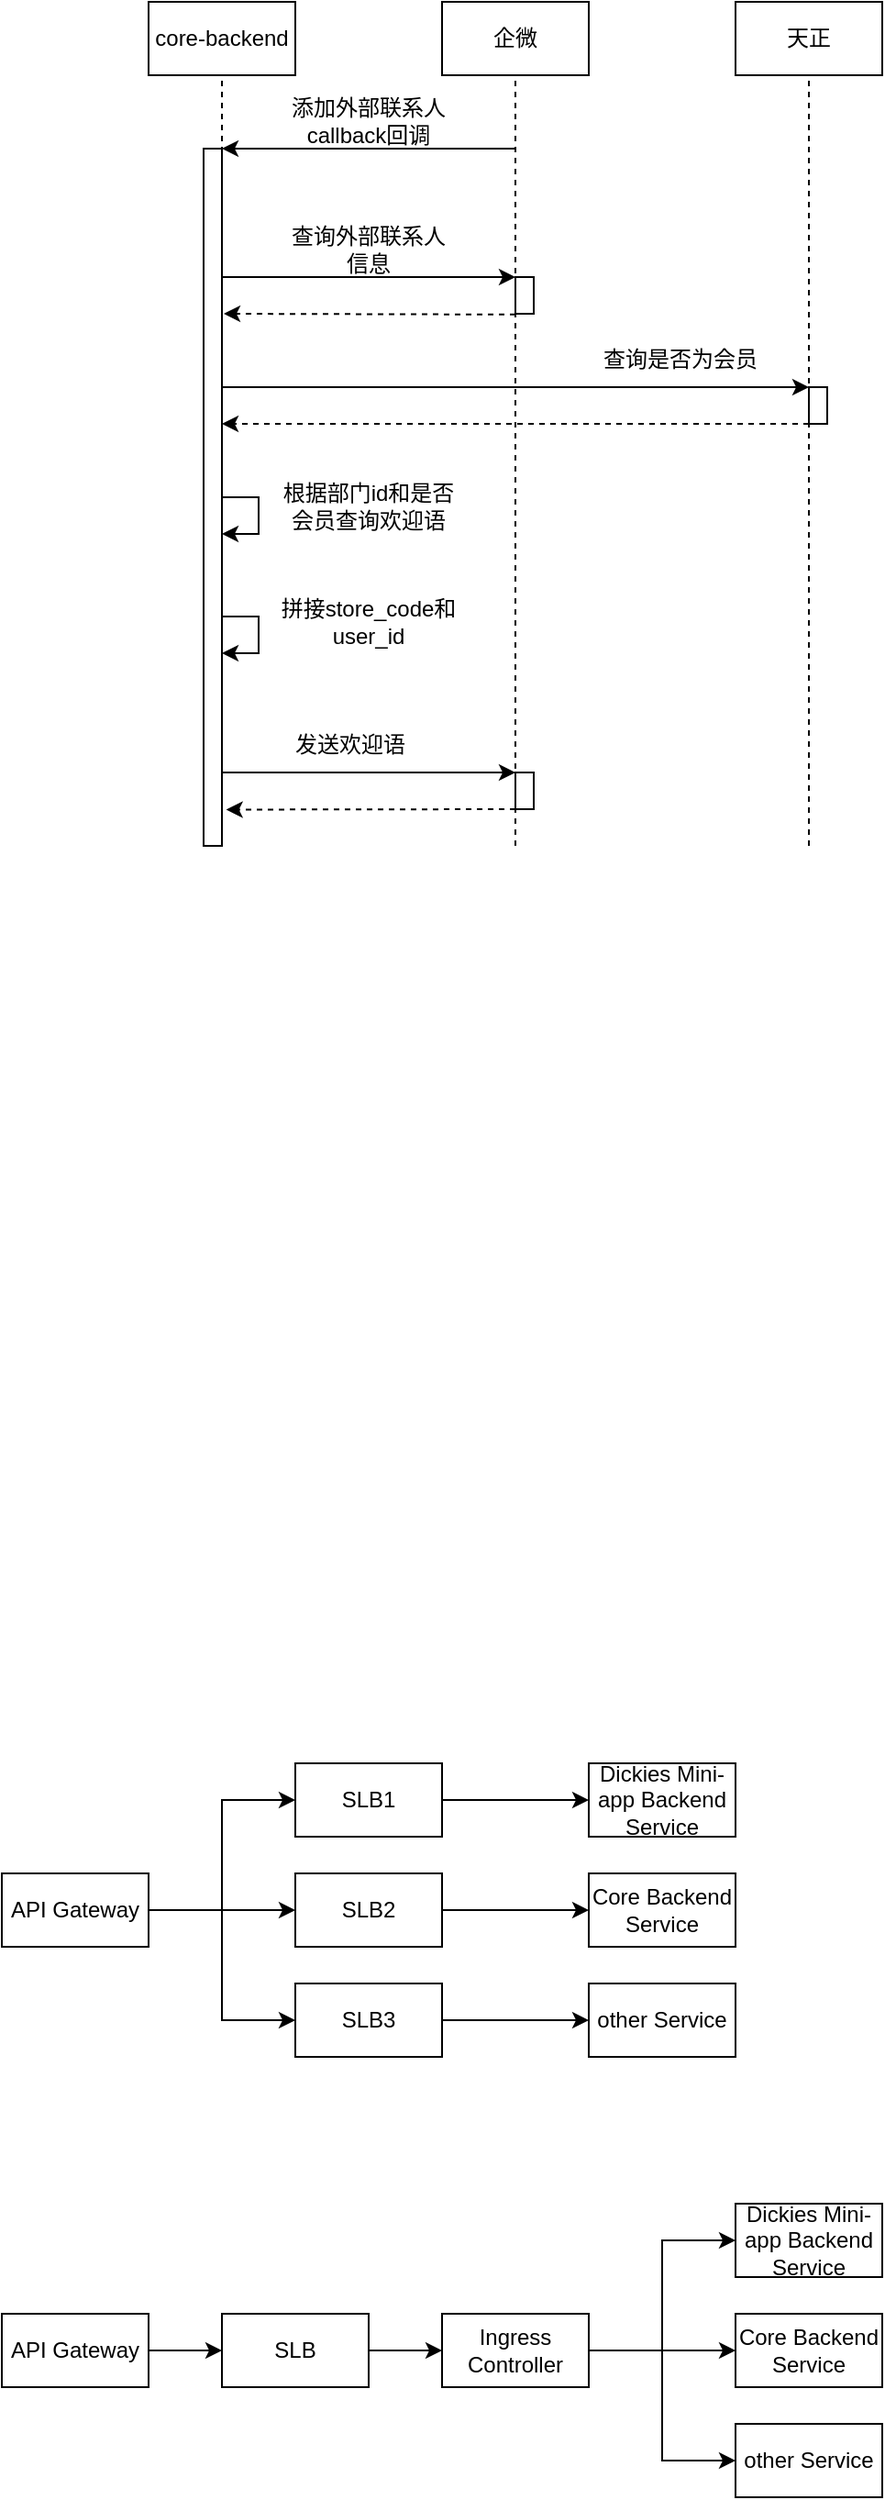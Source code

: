 <mxfile version="20.4.1" type="github">
  <diagram id="KCQneCu4ShJFoqbG489h" name="第 1 页">
    <mxGraphModel dx="880" dy="598" grid="1" gridSize="10" guides="1" tooltips="1" connect="1" arrows="1" fold="1" page="1" pageScale="1" pageWidth="827" pageHeight="1169" math="0" shadow="0">
      <root>
        <mxCell id="0" />
        <mxCell id="1" parent="0" />
        <mxCell id="XtTgDjlZ0TL9g039hwYP-12" value="core-backend" style="rounded=0;whiteSpace=wrap;html=1;" parent="1" vertex="1">
          <mxGeometry x="160" y="240" width="80" height="40" as="geometry" />
        </mxCell>
        <mxCell id="XtTgDjlZ0TL9g039hwYP-13" value="企微" style="rounded=0;whiteSpace=wrap;html=1;" parent="1" vertex="1">
          <mxGeometry x="320" y="240" width="80" height="40" as="geometry" />
        </mxCell>
        <mxCell id="XtTgDjlZ0TL9g039hwYP-14" value="天正" style="rounded=0;whiteSpace=wrap;html=1;" parent="1" vertex="1">
          <mxGeometry x="480" y="240" width="80" height="40" as="geometry" />
        </mxCell>
        <mxCell id="XtTgDjlZ0TL9g039hwYP-15" value="" style="endArrow=none;dashed=1;html=1;rounded=0;entryX=0.5;entryY=1;entryDx=0;entryDy=0;" parent="1" target="XtTgDjlZ0TL9g039hwYP-12" edge="1">
          <mxGeometry width="50" height="50" relative="1" as="geometry">
            <mxPoint x="200" y="610" as="sourcePoint" />
            <mxPoint x="210" y="430" as="targetPoint" />
          </mxGeometry>
        </mxCell>
        <mxCell id="XtTgDjlZ0TL9g039hwYP-16" value="" style="endArrow=none;dashed=1;html=1;rounded=0;entryX=0.5;entryY=1;entryDx=0;entryDy=0;" parent="1" target="XtTgDjlZ0TL9g039hwYP-13" edge="1">
          <mxGeometry width="50" height="50" relative="1" as="geometry">
            <mxPoint x="360" y="700" as="sourcePoint" />
            <mxPoint x="359.5" y="360" as="targetPoint" />
          </mxGeometry>
        </mxCell>
        <mxCell id="XtTgDjlZ0TL9g039hwYP-17" value="" style="endArrow=none;dashed=1;html=1;rounded=0;entryX=0.5;entryY=1;entryDx=0;entryDy=0;" parent="1" target="XtTgDjlZ0TL9g039hwYP-14" edge="1">
          <mxGeometry width="50" height="50" relative="1" as="geometry">
            <mxPoint x="520" y="700" as="sourcePoint" />
            <mxPoint x="519.5" y="360" as="targetPoint" />
          </mxGeometry>
        </mxCell>
        <mxCell id="XtTgDjlZ0TL9g039hwYP-18" value="" style="endArrow=classic;html=1;rounded=0;entryX=1;entryY=0;entryDx=0;entryDy=0;" parent="1" target="XtTgDjlZ0TL9g039hwYP-20" edge="1">
          <mxGeometry width="50" height="50" relative="1" as="geometry">
            <mxPoint x="360" y="320" as="sourcePoint" />
            <mxPoint x="220" y="320" as="targetPoint" />
          </mxGeometry>
        </mxCell>
        <mxCell id="XtTgDjlZ0TL9g039hwYP-19" value="添加外部联系人callback回调" style="text;html=1;strokeColor=none;fillColor=none;align=center;verticalAlign=middle;whiteSpace=wrap;rounded=0;" parent="1" vertex="1">
          <mxGeometry x="230" y="290" width="100" height="30" as="geometry" />
        </mxCell>
        <mxCell id="XtTgDjlZ0TL9g039hwYP-20" value="" style="rounded=0;whiteSpace=wrap;html=1;" parent="1" vertex="1">
          <mxGeometry x="190" y="320" width="10" height="380" as="geometry" />
        </mxCell>
        <mxCell id="XtTgDjlZ0TL9g039hwYP-47" value="查询外部联系人信息" style="text;html=1;strokeColor=none;fillColor=none;align=center;verticalAlign=middle;whiteSpace=wrap;rounded=0;" parent="1" vertex="1">
          <mxGeometry x="235" y="360" width="90" height="30" as="geometry" />
        </mxCell>
        <mxCell id="XtTgDjlZ0TL9g039hwYP-48" value="" style="endArrow=classic;html=1;rounded=0;" parent="1" edge="1">
          <mxGeometry width="50" height="50" relative="1" as="geometry">
            <mxPoint x="200" y="450" as="sourcePoint" />
            <mxPoint x="520" y="450" as="targetPoint" />
          </mxGeometry>
        </mxCell>
        <mxCell id="XtTgDjlZ0TL9g039hwYP-49" value="" style="rounded=0;whiteSpace=wrap;html=1;" parent="1" vertex="1">
          <mxGeometry x="520" y="450" width="10" height="20" as="geometry" />
        </mxCell>
        <mxCell id="XtTgDjlZ0TL9g039hwYP-50" value="查询是否为会员" style="text;html=1;strokeColor=none;fillColor=none;align=center;verticalAlign=middle;whiteSpace=wrap;rounded=0;" parent="1" vertex="1">
          <mxGeometry x="400" y="420" width="100" height="30" as="geometry" />
        </mxCell>
        <mxCell id="XtTgDjlZ0TL9g039hwYP-51" value="" style="endArrow=classic;html=1;rounded=0;dashed=1;" parent="1" edge="1">
          <mxGeometry width="50" height="50" relative="1" as="geometry">
            <mxPoint x="520" y="470" as="sourcePoint" />
            <mxPoint x="200" y="470" as="targetPoint" />
          </mxGeometry>
        </mxCell>
        <mxCell id="XtTgDjlZ0TL9g039hwYP-52" value="" style="endArrow=classic;html=1;rounded=0;" parent="1" edge="1">
          <mxGeometry width="50" height="50" relative="1" as="geometry">
            <mxPoint x="200" y="510" as="sourcePoint" />
            <mxPoint x="200" y="530.0" as="targetPoint" />
            <Array as="points">
              <mxPoint x="220" y="510" />
              <mxPoint x="220" y="530" />
            </Array>
          </mxGeometry>
        </mxCell>
        <mxCell id="XtTgDjlZ0TL9g039hwYP-53" value="根据部门id和是否会员查询欢迎语" style="text;html=1;strokeColor=none;fillColor=none;align=center;verticalAlign=middle;whiteSpace=wrap;rounded=0;" parent="1" vertex="1">
          <mxGeometry x="230" y="500" width="100" height="30" as="geometry" />
        </mxCell>
        <mxCell id="XtTgDjlZ0TL9g039hwYP-54" value="" style="endArrow=classic;html=1;rounded=0;" parent="1" edge="1">
          <mxGeometry width="50" height="50" relative="1" as="geometry">
            <mxPoint x="200" y="660" as="sourcePoint" />
            <mxPoint x="360" y="660" as="targetPoint" />
          </mxGeometry>
        </mxCell>
        <mxCell id="XtTgDjlZ0TL9g039hwYP-55" value="" style="rounded=0;whiteSpace=wrap;html=1;" parent="1" vertex="1">
          <mxGeometry x="360" y="660" width="10" height="20" as="geometry" />
        </mxCell>
        <mxCell id="XtTgDjlZ0TL9g039hwYP-56" value="发送欢迎语" style="text;html=1;strokeColor=none;fillColor=none;align=center;verticalAlign=middle;whiteSpace=wrap;rounded=0;" parent="1" vertex="1">
          <mxGeometry x="235" y="630" width="70" height="30" as="geometry" />
        </mxCell>
        <mxCell id="XtTgDjlZ0TL9g039hwYP-57" value="" style="endArrow=classic;html=1;rounded=0;" parent="1" edge="1">
          <mxGeometry width="50" height="50" relative="1" as="geometry">
            <mxPoint x="200" y="390" as="sourcePoint" />
            <mxPoint x="360" y="390" as="targetPoint" />
          </mxGeometry>
        </mxCell>
        <mxCell id="XtTgDjlZ0TL9g039hwYP-58" value="" style="endArrow=classic;html=1;rounded=0;dashed=1;exitX=0;exitY=1;exitDx=0;exitDy=0;entryX=1.233;entryY=0.948;entryDx=0;entryDy=0;entryPerimeter=0;" parent="1" source="XtTgDjlZ0TL9g039hwYP-55" target="XtTgDjlZ0TL9g039hwYP-20" edge="1">
          <mxGeometry width="50" height="50" relative="1" as="geometry">
            <mxPoint x="530" y="500.0" as="sourcePoint" />
            <mxPoint x="210" y="680" as="targetPoint" />
          </mxGeometry>
        </mxCell>
        <mxCell id="XtTgDjlZ0TL9g039hwYP-59" value="" style="endArrow=classic;html=1;rounded=0;dashed=1;exitX=0;exitY=1;exitDx=0;exitDy=0;" parent="1" edge="1">
          <mxGeometry width="50" height="50" relative="1" as="geometry">
            <mxPoint x="360" y="410.42" as="sourcePoint" />
            <mxPoint x="201" y="410" as="targetPoint" />
          </mxGeometry>
        </mxCell>
        <mxCell id="XtTgDjlZ0TL9g039hwYP-60" value="" style="rounded=0;whiteSpace=wrap;html=1;" parent="1" vertex="1">
          <mxGeometry x="360" y="390" width="10" height="20" as="geometry" />
        </mxCell>
        <mxCell id="XtTgDjlZ0TL9g039hwYP-67" value="" style="edgeStyle=orthogonalEdgeStyle;rounded=0;orthogonalLoop=1;jettySize=auto;html=1;" parent="1" source="XtTgDjlZ0TL9g039hwYP-64" target="XtTgDjlZ0TL9g039hwYP-65" edge="1">
          <mxGeometry relative="1" as="geometry" />
        </mxCell>
        <mxCell id="XtTgDjlZ0TL9g039hwYP-76" style="edgeStyle=orthogonalEdgeStyle;rounded=0;orthogonalLoop=1;jettySize=auto;html=1;exitX=1;exitY=0.5;exitDx=0;exitDy=0;entryX=0;entryY=0.5;entryDx=0;entryDy=0;" parent="1" source="XtTgDjlZ0TL9g039hwYP-64" target="XtTgDjlZ0TL9g039hwYP-74" edge="1">
          <mxGeometry relative="1" as="geometry" />
        </mxCell>
        <mxCell id="XtTgDjlZ0TL9g039hwYP-77" style="edgeStyle=orthogonalEdgeStyle;rounded=0;orthogonalLoop=1;jettySize=auto;html=1;exitX=1;exitY=0.5;exitDx=0;exitDy=0;entryX=0;entryY=0.5;entryDx=0;entryDy=0;" parent="1" source="XtTgDjlZ0TL9g039hwYP-64" target="XtTgDjlZ0TL9g039hwYP-71" edge="1">
          <mxGeometry relative="1" as="geometry" />
        </mxCell>
        <mxCell id="XtTgDjlZ0TL9g039hwYP-64" value="API Gateway" style="rounded=0;whiteSpace=wrap;html=1;" parent="1" vertex="1">
          <mxGeometry x="80" y="1260" width="80" height="40" as="geometry" />
        </mxCell>
        <mxCell id="XtTgDjlZ0TL9g039hwYP-68" value="" style="edgeStyle=orthogonalEdgeStyle;rounded=0;orthogonalLoop=1;jettySize=auto;html=1;" parent="1" source="XtTgDjlZ0TL9g039hwYP-65" target="XtTgDjlZ0TL9g039hwYP-66" edge="1">
          <mxGeometry relative="1" as="geometry" />
        </mxCell>
        <mxCell id="XtTgDjlZ0TL9g039hwYP-65" value="SLB2" style="rounded=0;whiteSpace=wrap;html=1;" parent="1" vertex="1">
          <mxGeometry x="240" y="1260" width="80" height="40" as="geometry" />
        </mxCell>
        <mxCell id="XtTgDjlZ0TL9g039hwYP-66" value="Core Backend Service" style="rounded=0;whiteSpace=wrap;html=1;" parent="1" vertex="1">
          <mxGeometry x="400" y="1260" width="80" height="40" as="geometry" />
        </mxCell>
        <mxCell id="XtTgDjlZ0TL9g039hwYP-70" value="" style="edgeStyle=orthogonalEdgeStyle;rounded=0;orthogonalLoop=1;jettySize=auto;html=1;" parent="1" source="XtTgDjlZ0TL9g039hwYP-71" target="XtTgDjlZ0TL9g039hwYP-72" edge="1">
          <mxGeometry relative="1" as="geometry" />
        </mxCell>
        <mxCell id="XtTgDjlZ0TL9g039hwYP-71" value="SLB3" style="rounded=0;whiteSpace=wrap;html=1;" parent="1" vertex="1">
          <mxGeometry x="240" y="1320" width="80" height="40" as="geometry" />
        </mxCell>
        <mxCell id="XtTgDjlZ0TL9g039hwYP-72" value="other Service" style="rounded=0;whiteSpace=wrap;html=1;" parent="1" vertex="1">
          <mxGeometry x="400" y="1320" width="80" height="40" as="geometry" />
        </mxCell>
        <mxCell id="XtTgDjlZ0TL9g039hwYP-73" value="" style="edgeStyle=orthogonalEdgeStyle;rounded=0;orthogonalLoop=1;jettySize=auto;html=1;" parent="1" source="XtTgDjlZ0TL9g039hwYP-74" target="XtTgDjlZ0TL9g039hwYP-75" edge="1">
          <mxGeometry relative="1" as="geometry" />
        </mxCell>
        <mxCell id="XtTgDjlZ0TL9g039hwYP-74" value="SLB1" style="rounded=0;whiteSpace=wrap;html=1;" parent="1" vertex="1">
          <mxGeometry x="240" y="1200" width="80" height="40" as="geometry" />
        </mxCell>
        <mxCell id="XtTgDjlZ0TL9g039hwYP-75" value="Dickies Mini-app Backend Service" style="rounded=0;whiteSpace=wrap;html=1;" parent="1" vertex="1">
          <mxGeometry x="400" y="1200" width="80" height="40" as="geometry" />
        </mxCell>
        <mxCell id="XtTgDjlZ0TL9g039hwYP-78" value="" style="edgeStyle=orthogonalEdgeStyle;rounded=0;orthogonalLoop=1;jettySize=auto;html=1;" parent="1" source="XtTgDjlZ0TL9g039hwYP-81" target="XtTgDjlZ0TL9g039hwYP-83" edge="1">
          <mxGeometry relative="1" as="geometry" />
        </mxCell>
        <mxCell id="XtTgDjlZ0TL9g039hwYP-81" value="API Gateway" style="rounded=0;whiteSpace=wrap;html=1;" parent="1" vertex="1">
          <mxGeometry x="80" y="1500" width="80" height="40" as="geometry" />
        </mxCell>
        <mxCell id="XtTgDjlZ0TL9g039hwYP-82" value="" style="edgeStyle=orthogonalEdgeStyle;rounded=0;orthogonalLoop=1;jettySize=auto;html=1;exitX=1;exitY=0.5;exitDx=0;exitDy=0;" parent="1" source="XtTgDjlZ0TL9g039hwYP-91" target="XtTgDjlZ0TL9g039hwYP-84" edge="1">
          <mxGeometry relative="1" as="geometry">
            <mxPoint x="440" y="1520" as="sourcePoint" />
          </mxGeometry>
        </mxCell>
        <mxCell id="XtTgDjlZ0TL9g039hwYP-93" style="edgeStyle=orthogonalEdgeStyle;rounded=0;orthogonalLoop=1;jettySize=auto;html=1;exitX=1;exitY=0.5;exitDx=0;exitDy=0;entryX=0;entryY=0.5;entryDx=0;entryDy=0;" parent="1" source="XtTgDjlZ0TL9g039hwYP-83" target="XtTgDjlZ0TL9g039hwYP-91" edge="1">
          <mxGeometry relative="1" as="geometry" />
        </mxCell>
        <mxCell id="XtTgDjlZ0TL9g039hwYP-83" value="SLB" style="rounded=0;whiteSpace=wrap;html=1;" parent="1" vertex="1">
          <mxGeometry x="200" y="1500" width="80" height="40" as="geometry" />
        </mxCell>
        <mxCell id="XtTgDjlZ0TL9g039hwYP-84" value="Core Backend Service" style="rounded=0;whiteSpace=wrap;html=1;" parent="1" vertex="1">
          <mxGeometry x="480" y="1500" width="80" height="40" as="geometry" />
        </mxCell>
        <mxCell id="XtTgDjlZ0TL9g039hwYP-87" value="other Service" style="rounded=0;whiteSpace=wrap;html=1;" parent="1" vertex="1">
          <mxGeometry x="480" y="1560" width="80" height="40" as="geometry" />
        </mxCell>
        <mxCell id="XtTgDjlZ0TL9g039hwYP-90" value="Dickies Mini-app Backend Service" style="rounded=0;whiteSpace=wrap;html=1;" parent="1" vertex="1">
          <mxGeometry x="480" y="1440" width="80" height="40" as="geometry" />
        </mxCell>
        <mxCell id="XtTgDjlZ0TL9g039hwYP-94" style="edgeStyle=orthogonalEdgeStyle;rounded=0;orthogonalLoop=1;jettySize=auto;html=1;exitX=1;exitY=0.5;exitDx=0;exitDy=0;entryX=0;entryY=0.5;entryDx=0;entryDy=0;" parent="1" source="XtTgDjlZ0TL9g039hwYP-91" target="XtTgDjlZ0TL9g039hwYP-90" edge="1">
          <mxGeometry relative="1" as="geometry" />
        </mxCell>
        <mxCell id="XtTgDjlZ0TL9g039hwYP-95" style="edgeStyle=orthogonalEdgeStyle;rounded=0;orthogonalLoop=1;jettySize=auto;html=1;exitX=1;exitY=0.5;exitDx=0;exitDy=0;entryX=0;entryY=0.5;entryDx=0;entryDy=0;" parent="1" source="XtTgDjlZ0TL9g039hwYP-91" target="XtTgDjlZ0TL9g039hwYP-87" edge="1">
          <mxGeometry relative="1" as="geometry" />
        </mxCell>
        <mxCell id="XtTgDjlZ0TL9g039hwYP-91" value="Ingress Controller" style="rounded=0;whiteSpace=wrap;html=1;" parent="1" vertex="1">
          <mxGeometry x="320" y="1500" width="80" height="40" as="geometry" />
        </mxCell>
        <mxCell id="p3UMnW3FYGq4zBob2Lmk-5" value="" style="endArrow=classic;html=1;rounded=0;" edge="1" parent="1">
          <mxGeometry width="50" height="50" relative="1" as="geometry">
            <mxPoint x="200" y="575" as="sourcePoint" />
            <mxPoint x="200" y="595" as="targetPoint" />
            <Array as="points">
              <mxPoint x="220" y="575" />
              <mxPoint x="220" y="595" />
            </Array>
          </mxGeometry>
        </mxCell>
        <mxCell id="p3UMnW3FYGq4zBob2Lmk-6" value="拼接store_code和user_id" style="text;html=1;strokeColor=none;fillColor=none;align=center;verticalAlign=middle;whiteSpace=wrap;rounded=0;" vertex="1" parent="1">
          <mxGeometry x="225" y="560" width="110" height="35" as="geometry" />
        </mxCell>
      </root>
    </mxGraphModel>
  </diagram>
</mxfile>
